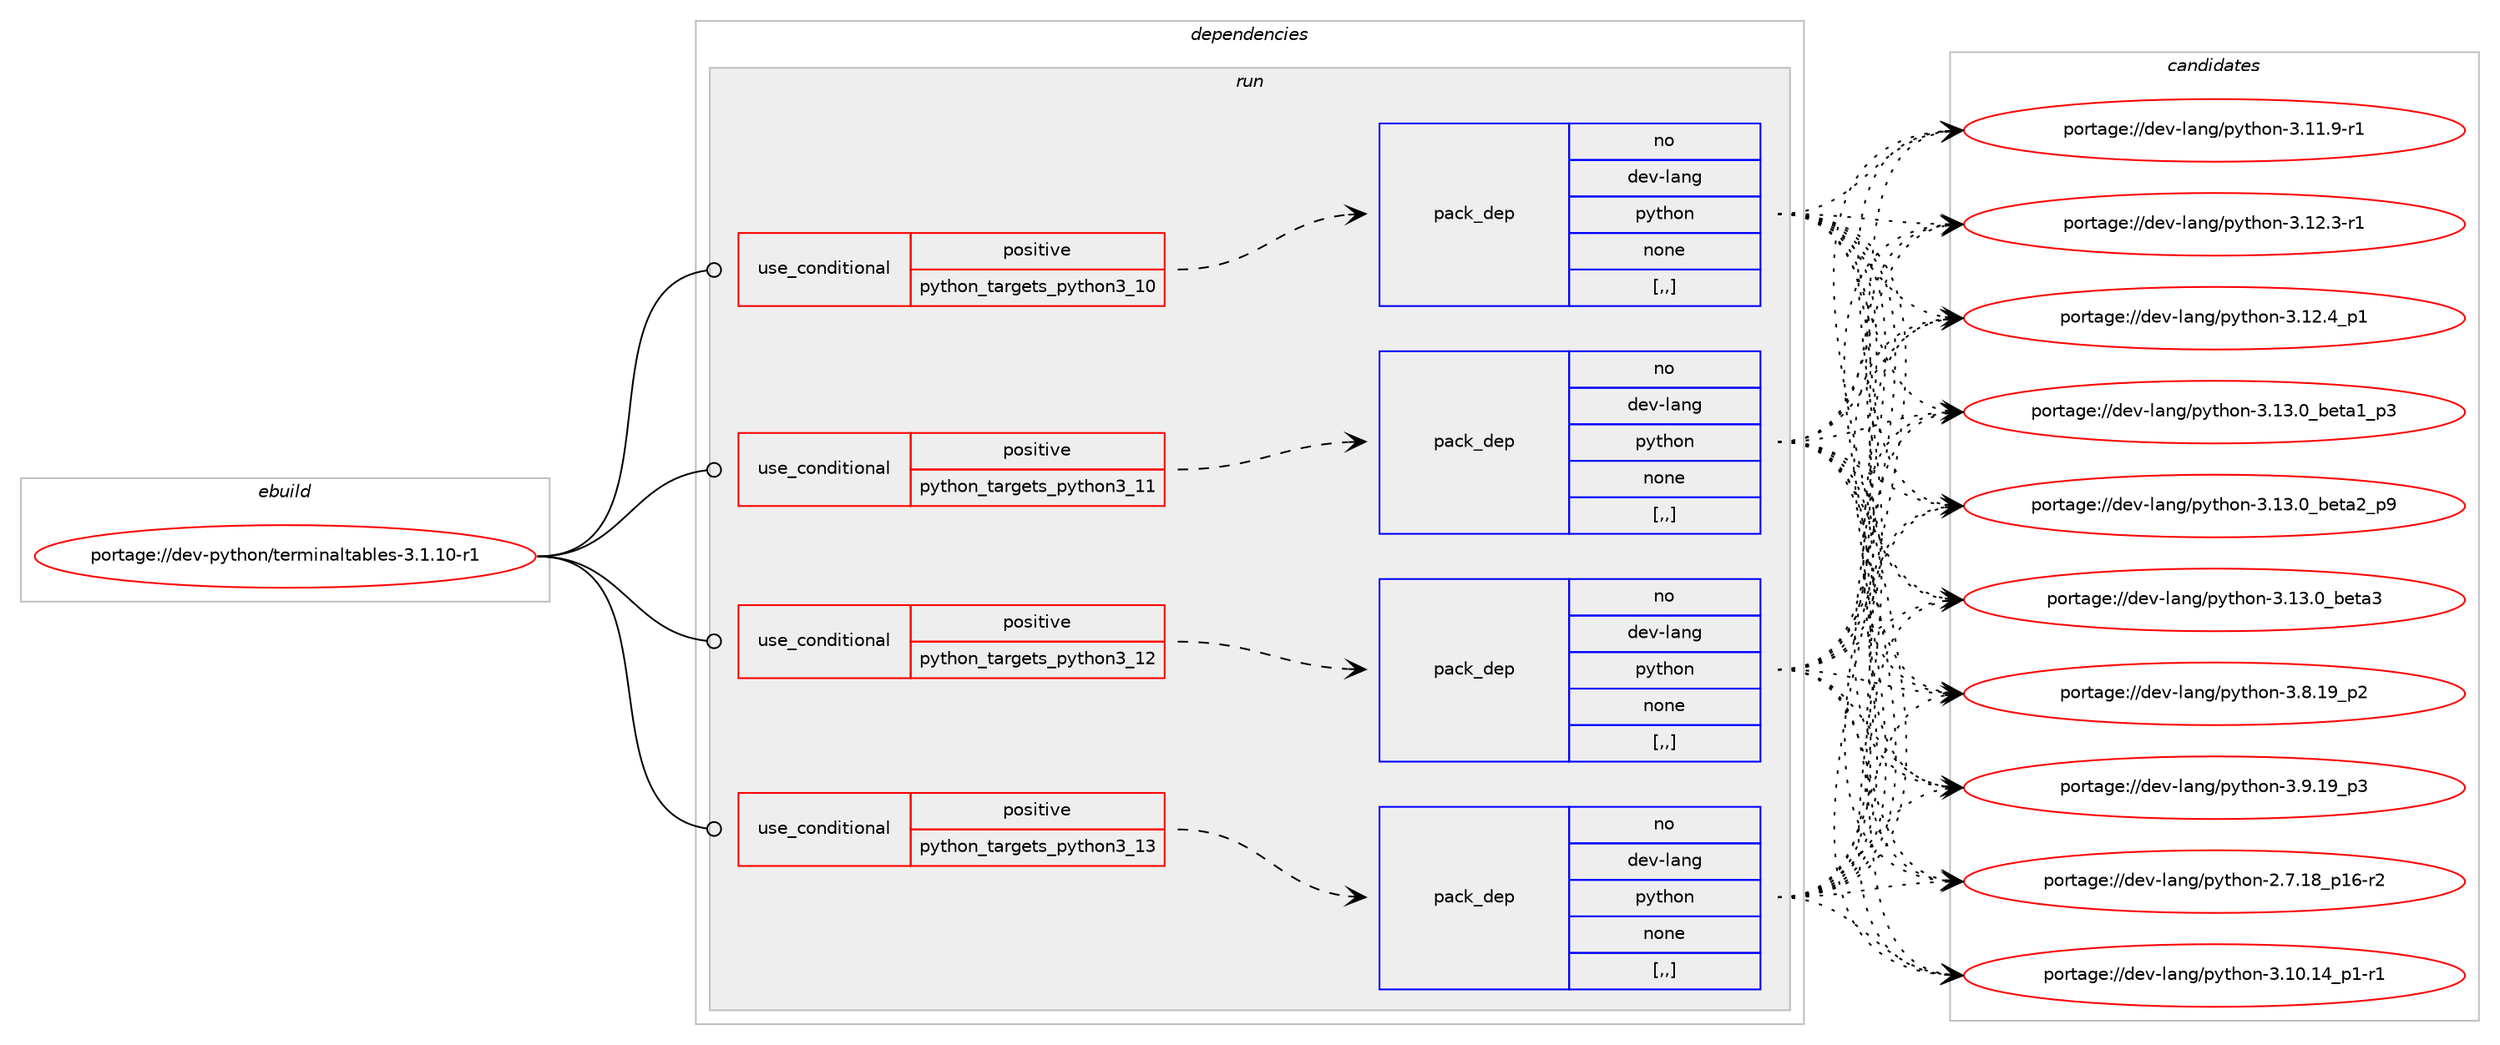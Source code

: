 digraph prolog {

# *************
# Graph options
# *************

newrank=true;
concentrate=true;
compound=true;
graph [rankdir=LR,fontname=Helvetica,fontsize=10,ranksep=1.5];#, ranksep=2.5, nodesep=0.2];
edge  [arrowhead=vee];
node  [fontname=Helvetica,fontsize=10];

# **********
# The ebuild
# **********

subgraph cluster_leftcol {
color=gray;
rank=same;
label=<<i>ebuild</i>>;
id [label="portage://dev-python/terminaltables-3.1.10-r1", color=red, width=4, href="../dev-python/terminaltables-3.1.10-r1.svg"];
}

# ****************
# The dependencies
# ****************

subgraph cluster_midcol {
color=gray;
label=<<i>dependencies</i>>;
subgraph cluster_compile {
fillcolor="#eeeeee";
style=filled;
label=<<i>compile</i>>;
}
subgraph cluster_compileandrun {
fillcolor="#eeeeee";
style=filled;
label=<<i>compile and run</i>>;
}
subgraph cluster_run {
fillcolor="#eeeeee";
style=filled;
label=<<i>run</i>>;
subgraph cond39048 {
dependency161243 [label=<<TABLE BORDER="0" CELLBORDER="1" CELLSPACING="0" CELLPADDING="4"><TR><TD ROWSPAN="3" CELLPADDING="10">use_conditional</TD></TR><TR><TD>positive</TD></TR><TR><TD>python_targets_python3_10</TD></TR></TABLE>>, shape=none, color=red];
subgraph pack120957 {
dependency161244 [label=<<TABLE BORDER="0" CELLBORDER="1" CELLSPACING="0" CELLPADDING="4" WIDTH="220"><TR><TD ROWSPAN="6" CELLPADDING="30">pack_dep</TD></TR><TR><TD WIDTH="110">no</TD></TR><TR><TD>dev-lang</TD></TR><TR><TD>python</TD></TR><TR><TD>none</TD></TR><TR><TD>[,,]</TD></TR></TABLE>>, shape=none, color=blue];
}
dependency161243:e -> dependency161244:w [weight=20,style="dashed",arrowhead="vee"];
}
id:e -> dependency161243:w [weight=20,style="solid",arrowhead="odot"];
subgraph cond39049 {
dependency161245 [label=<<TABLE BORDER="0" CELLBORDER="1" CELLSPACING="0" CELLPADDING="4"><TR><TD ROWSPAN="3" CELLPADDING="10">use_conditional</TD></TR><TR><TD>positive</TD></TR><TR><TD>python_targets_python3_11</TD></TR></TABLE>>, shape=none, color=red];
subgraph pack120958 {
dependency161246 [label=<<TABLE BORDER="0" CELLBORDER="1" CELLSPACING="0" CELLPADDING="4" WIDTH="220"><TR><TD ROWSPAN="6" CELLPADDING="30">pack_dep</TD></TR><TR><TD WIDTH="110">no</TD></TR><TR><TD>dev-lang</TD></TR><TR><TD>python</TD></TR><TR><TD>none</TD></TR><TR><TD>[,,]</TD></TR></TABLE>>, shape=none, color=blue];
}
dependency161245:e -> dependency161246:w [weight=20,style="dashed",arrowhead="vee"];
}
id:e -> dependency161245:w [weight=20,style="solid",arrowhead="odot"];
subgraph cond39050 {
dependency161247 [label=<<TABLE BORDER="0" CELLBORDER="1" CELLSPACING="0" CELLPADDING="4"><TR><TD ROWSPAN="3" CELLPADDING="10">use_conditional</TD></TR><TR><TD>positive</TD></TR><TR><TD>python_targets_python3_12</TD></TR></TABLE>>, shape=none, color=red];
subgraph pack120959 {
dependency161248 [label=<<TABLE BORDER="0" CELLBORDER="1" CELLSPACING="0" CELLPADDING="4" WIDTH="220"><TR><TD ROWSPAN="6" CELLPADDING="30">pack_dep</TD></TR><TR><TD WIDTH="110">no</TD></TR><TR><TD>dev-lang</TD></TR><TR><TD>python</TD></TR><TR><TD>none</TD></TR><TR><TD>[,,]</TD></TR></TABLE>>, shape=none, color=blue];
}
dependency161247:e -> dependency161248:w [weight=20,style="dashed",arrowhead="vee"];
}
id:e -> dependency161247:w [weight=20,style="solid",arrowhead="odot"];
subgraph cond39051 {
dependency161249 [label=<<TABLE BORDER="0" CELLBORDER="1" CELLSPACING="0" CELLPADDING="4"><TR><TD ROWSPAN="3" CELLPADDING="10">use_conditional</TD></TR><TR><TD>positive</TD></TR><TR><TD>python_targets_python3_13</TD></TR></TABLE>>, shape=none, color=red];
subgraph pack120960 {
dependency161250 [label=<<TABLE BORDER="0" CELLBORDER="1" CELLSPACING="0" CELLPADDING="4" WIDTH="220"><TR><TD ROWSPAN="6" CELLPADDING="30">pack_dep</TD></TR><TR><TD WIDTH="110">no</TD></TR><TR><TD>dev-lang</TD></TR><TR><TD>python</TD></TR><TR><TD>none</TD></TR><TR><TD>[,,]</TD></TR></TABLE>>, shape=none, color=blue];
}
dependency161249:e -> dependency161250:w [weight=20,style="dashed",arrowhead="vee"];
}
id:e -> dependency161249:w [weight=20,style="solid",arrowhead="odot"];
}
}

# **************
# The candidates
# **************

subgraph cluster_choices {
rank=same;
color=gray;
label=<<i>candidates</i>>;

subgraph choice120957 {
color=black;
nodesep=1;
choice100101118451089711010347112121116104111110455046554649569511249544511450 [label="portage://dev-lang/python-2.7.18_p16-r2", color=red, width=4,href="../dev-lang/python-2.7.18_p16-r2.svg"];
choice100101118451089711010347112121116104111110455146494846495295112494511449 [label="portage://dev-lang/python-3.10.14_p1-r1", color=red, width=4,href="../dev-lang/python-3.10.14_p1-r1.svg"];
choice100101118451089711010347112121116104111110455146494946574511449 [label="portage://dev-lang/python-3.11.9-r1", color=red, width=4,href="../dev-lang/python-3.11.9-r1.svg"];
choice100101118451089711010347112121116104111110455146495046514511449 [label="portage://dev-lang/python-3.12.3-r1", color=red, width=4,href="../dev-lang/python-3.12.3-r1.svg"];
choice100101118451089711010347112121116104111110455146495046529511249 [label="portage://dev-lang/python-3.12.4_p1", color=red, width=4,href="../dev-lang/python-3.12.4_p1.svg"];
choice10010111845108971101034711212111610411111045514649514648959810111697499511251 [label="portage://dev-lang/python-3.13.0_beta1_p3", color=red, width=4,href="../dev-lang/python-3.13.0_beta1_p3.svg"];
choice10010111845108971101034711212111610411111045514649514648959810111697509511257 [label="portage://dev-lang/python-3.13.0_beta2_p9", color=red, width=4,href="../dev-lang/python-3.13.0_beta2_p9.svg"];
choice1001011184510897110103471121211161041111104551464951464895981011169751 [label="portage://dev-lang/python-3.13.0_beta3", color=red, width=4,href="../dev-lang/python-3.13.0_beta3.svg"];
choice100101118451089711010347112121116104111110455146564649579511250 [label="portage://dev-lang/python-3.8.19_p2", color=red, width=4,href="../dev-lang/python-3.8.19_p2.svg"];
choice100101118451089711010347112121116104111110455146574649579511251 [label="portage://dev-lang/python-3.9.19_p3", color=red, width=4,href="../dev-lang/python-3.9.19_p3.svg"];
dependency161244:e -> choice100101118451089711010347112121116104111110455046554649569511249544511450:w [style=dotted,weight="100"];
dependency161244:e -> choice100101118451089711010347112121116104111110455146494846495295112494511449:w [style=dotted,weight="100"];
dependency161244:e -> choice100101118451089711010347112121116104111110455146494946574511449:w [style=dotted,weight="100"];
dependency161244:e -> choice100101118451089711010347112121116104111110455146495046514511449:w [style=dotted,weight="100"];
dependency161244:e -> choice100101118451089711010347112121116104111110455146495046529511249:w [style=dotted,weight="100"];
dependency161244:e -> choice10010111845108971101034711212111610411111045514649514648959810111697499511251:w [style=dotted,weight="100"];
dependency161244:e -> choice10010111845108971101034711212111610411111045514649514648959810111697509511257:w [style=dotted,weight="100"];
dependency161244:e -> choice1001011184510897110103471121211161041111104551464951464895981011169751:w [style=dotted,weight="100"];
dependency161244:e -> choice100101118451089711010347112121116104111110455146564649579511250:w [style=dotted,weight="100"];
dependency161244:e -> choice100101118451089711010347112121116104111110455146574649579511251:w [style=dotted,weight="100"];
}
subgraph choice120958 {
color=black;
nodesep=1;
choice100101118451089711010347112121116104111110455046554649569511249544511450 [label="portage://dev-lang/python-2.7.18_p16-r2", color=red, width=4,href="../dev-lang/python-2.7.18_p16-r2.svg"];
choice100101118451089711010347112121116104111110455146494846495295112494511449 [label="portage://dev-lang/python-3.10.14_p1-r1", color=red, width=4,href="../dev-lang/python-3.10.14_p1-r1.svg"];
choice100101118451089711010347112121116104111110455146494946574511449 [label="portage://dev-lang/python-3.11.9-r1", color=red, width=4,href="../dev-lang/python-3.11.9-r1.svg"];
choice100101118451089711010347112121116104111110455146495046514511449 [label="portage://dev-lang/python-3.12.3-r1", color=red, width=4,href="../dev-lang/python-3.12.3-r1.svg"];
choice100101118451089711010347112121116104111110455146495046529511249 [label="portage://dev-lang/python-3.12.4_p1", color=red, width=4,href="../dev-lang/python-3.12.4_p1.svg"];
choice10010111845108971101034711212111610411111045514649514648959810111697499511251 [label="portage://dev-lang/python-3.13.0_beta1_p3", color=red, width=4,href="../dev-lang/python-3.13.0_beta1_p3.svg"];
choice10010111845108971101034711212111610411111045514649514648959810111697509511257 [label="portage://dev-lang/python-3.13.0_beta2_p9", color=red, width=4,href="../dev-lang/python-3.13.0_beta2_p9.svg"];
choice1001011184510897110103471121211161041111104551464951464895981011169751 [label="portage://dev-lang/python-3.13.0_beta3", color=red, width=4,href="../dev-lang/python-3.13.0_beta3.svg"];
choice100101118451089711010347112121116104111110455146564649579511250 [label="portage://dev-lang/python-3.8.19_p2", color=red, width=4,href="../dev-lang/python-3.8.19_p2.svg"];
choice100101118451089711010347112121116104111110455146574649579511251 [label="portage://dev-lang/python-3.9.19_p3", color=red, width=4,href="../dev-lang/python-3.9.19_p3.svg"];
dependency161246:e -> choice100101118451089711010347112121116104111110455046554649569511249544511450:w [style=dotted,weight="100"];
dependency161246:e -> choice100101118451089711010347112121116104111110455146494846495295112494511449:w [style=dotted,weight="100"];
dependency161246:e -> choice100101118451089711010347112121116104111110455146494946574511449:w [style=dotted,weight="100"];
dependency161246:e -> choice100101118451089711010347112121116104111110455146495046514511449:w [style=dotted,weight="100"];
dependency161246:e -> choice100101118451089711010347112121116104111110455146495046529511249:w [style=dotted,weight="100"];
dependency161246:e -> choice10010111845108971101034711212111610411111045514649514648959810111697499511251:w [style=dotted,weight="100"];
dependency161246:e -> choice10010111845108971101034711212111610411111045514649514648959810111697509511257:w [style=dotted,weight="100"];
dependency161246:e -> choice1001011184510897110103471121211161041111104551464951464895981011169751:w [style=dotted,weight="100"];
dependency161246:e -> choice100101118451089711010347112121116104111110455146564649579511250:w [style=dotted,weight="100"];
dependency161246:e -> choice100101118451089711010347112121116104111110455146574649579511251:w [style=dotted,weight="100"];
}
subgraph choice120959 {
color=black;
nodesep=1;
choice100101118451089711010347112121116104111110455046554649569511249544511450 [label="portage://dev-lang/python-2.7.18_p16-r2", color=red, width=4,href="../dev-lang/python-2.7.18_p16-r2.svg"];
choice100101118451089711010347112121116104111110455146494846495295112494511449 [label="portage://dev-lang/python-3.10.14_p1-r1", color=red, width=4,href="../dev-lang/python-3.10.14_p1-r1.svg"];
choice100101118451089711010347112121116104111110455146494946574511449 [label="portage://dev-lang/python-3.11.9-r1", color=red, width=4,href="../dev-lang/python-3.11.9-r1.svg"];
choice100101118451089711010347112121116104111110455146495046514511449 [label="portage://dev-lang/python-3.12.3-r1", color=red, width=4,href="../dev-lang/python-3.12.3-r1.svg"];
choice100101118451089711010347112121116104111110455146495046529511249 [label="portage://dev-lang/python-3.12.4_p1", color=red, width=4,href="../dev-lang/python-3.12.4_p1.svg"];
choice10010111845108971101034711212111610411111045514649514648959810111697499511251 [label="portage://dev-lang/python-3.13.0_beta1_p3", color=red, width=4,href="../dev-lang/python-3.13.0_beta1_p3.svg"];
choice10010111845108971101034711212111610411111045514649514648959810111697509511257 [label="portage://dev-lang/python-3.13.0_beta2_p9", color=red, width=4,href="../dev-lang/python-3.13.0_beta2_p9.svg"];
choice1001011184510897110103471121211161041111104551464951464895981011169751 [label="portage://dev-lang/python-3.13.0_beta3", color=red, width=4,href="../dev-lang/python-3.13.0_beta3.svg"];
choice100101118451089711010347112121116104111110455146564649579511250 [label="portage://dev-lang/python-3.8.19_p2", color=red, width=4,href="../dev-lang/python-3.8.19_p2.svg"];
choice100101118451089711010347112121116104111110455146574649579511251 [label="portage://dev-lang/python-3.9.19_p3", color=red, width=4,href="../dev-lang/python-3.9.19_p3.svg"];
dependency161248:e -> choice100101118451089711010347112121116104111110455046554649569511249544511450:w [style=dotted,weight="100"];
dependency161248:e -> choice100101118451089711010347112121116104111110455146494846495295112494511449:w [style=dotted,weight="100"];
dependency161248:e -> choice100101118451089711010347112121116104111110455146494946574511449:w [style=dotted,weight="100"];
dependency161248:e -> choice100101118451089711010347112121116104111110455146495046514511449:w [style=dotted,weight="100"];
dependency161248:e -> choice100101118451089711010347112121116104111110455146495046529511249:w [style=dotted,weight="100"];
dependency161248:e -> choice10010111845108971101034711212111610411111045514649514648959810111697499511251:w [style=dotted,weight="100"];
dependency161248:e -> choice10010111845108971101034711212111610411111045514649514648959810111697509511257:w [style=dotted,weight="100"];
dependency161248:e -> choice1001011184510897110103471121211161041111104551464951464895981011169751:w [style=dotted,weight="100"];
dependency161248:e -> choice100101118451089711010347112121116104111110455146564649579511250:w [style=dotted,weight="100"];
dependency161248:e -> choice100101118451089711010347112121116104111110455146574649579511251:w [style=dotted,weight="100"];
}
subgraph choice120960 {
color=black;
nodesep=1;
choice100101118451089711010347112121116104111110455046554649569511249544511450 [label="portage://dev-lang/python-2.7.18_p16-r2", color=red, width=4,href="../dev-lang/python-2.7.18_p16-r2.svg"];
choice100101118451089711010347112121116104111110455146494846495295112494511449 [label="portage://dev-lang/python-3.10.14_p1-r1", color=red, width=4,href="../dev-lang/python-3.10.14_p1-r1.svg"];
choice100101118451089711010347112121116104111110455146494946574511449 [label="portage://dev-lang/python-3.11.9-r1", color=red, width=4,href="../dev-lang/python-3.11.9-r1.svg"];
choice100101118451089711010347112121116104111110455146495046514511449 [label="portage://dev-lang/python-3.12.3-r1", color=red, width=4,href="../dev-lang/python-3.12.3-r1.svg"];
choice100101118451089711010347112121116104111110455146495046529511249 [label="portage://dev-lang/python-3.12.4_p1", color=red, width=4,href="../dev-lang/python-3.12.4_p1.svg"];
choice10010111845108971101034711212111610411111045514649514648959810111697499511251 [label="portage://dev-lang/python-3.13.0_beta1_p3", color=red, width=4,href="../dev-lang/python-3.13.0_beta1_p3.svg"];
choice10010111845108971101034711212111610411111045514649514648959810111697509511257 [label="portage://dev-lang/python-3.13.0_beta2_p9", color=red, width=4,href="../dev-lang/python-3.13.0_beta2_p9.svg"];
choice1001011184510897110103471121211161041111104551464951464895981011169751 [label="portage://dev-lang/python-3.13.0_beta3", color=red, width=4,href="../dev-lang/python-3.13.0_beta3.svg"];
choice100101118451089711010347112121116104111110455146564649579511250 [label="portage://dev-lang/python-3.8.19_p2", color=red, width=4,href="../dev-lang/python-3.8.19_p2.svg"];
choice100101118451089711010347112121116104111110455146574649579511251 [label="portage://dev-lang/python-3.9.19_p3", color=red, width=4,href="../dev-lang/python-3.9.19_p3.svg"];
dependency161250:e -> choice100101118451089711010347112121116104111110455046554649569511249544511450:w [style=dotted,weight="100"];
dependency161250:e -> choice100101118451089711010347112121116104111110455146494846495295112494511449:w [style=dotted,weight="100"];
dependency161250:e -> choice100101118451089711010347112121116104111110455146494946574511449:w [style=dotted,weight="100"];
dependency161250:e -> choice100101118451089711010347112121116104111110455146495046514511449:w [style=dotted,weight="100"];
dependency161250:e -> choice100101118451089711010347112121116104111110455146495046529511249:w [style=dotted,weight="100"];
dependency161250:e -> choice10010111845108971101034711212111610411111045514649514648959810111697499511251:w [style=dotted,weight="100"];
dependency161250:e -> choice10010111845108971101034711212111610411111045514649514648959810111697509511257:w [style=dotted,weight="100"];
dependency161250:e -> choice1001011184510897110103471121211161041111104551464951464895981011169751:w [style=dotted,weight="100"];
dependency161250:e -> choice100101118451089711010347112121116104111110455146564649579511250:w [style=dotted,weight="100"];
dependency161250:e -> choice100101118451089711010347112121116104111110455146574649579511251:w [style=dotted,weight="100"];
}
}

}

